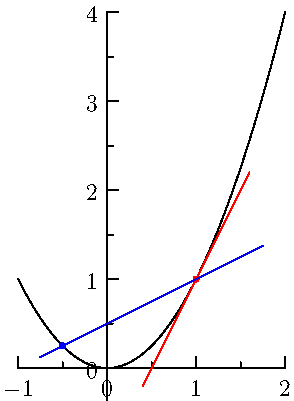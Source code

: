 import graph;

size (0,200);

real f(real x) { return x^2; }
real df(real x) { return 2(x-1)+1; }

real x1 = -0.5;
pair P = (x1,f(x1));

real m = (f(x1)-1)/(x1-1);
write(m);

real sec(real x) { return m*(x-1)+1; }

draw(graph(f,-1,2),black);

xaxis(LeftTicks);
yaxis(RightTicks);

dot((1,1),red);
draw(graph(df,0.4,1.6),red);

dot(P,blue);
draw(graph(sec,x1-0.25,1+0.75),blue);

